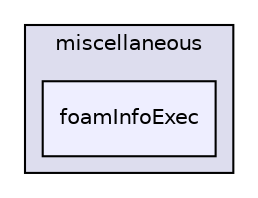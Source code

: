 digraph "applications/utilities/miscellaneous/foamInfoExec" {
  bgcolor=transparent;
  compound=true
  node [ fontsize="10", fontname="Helvetica"];
  edge [ labelfontsize="10", labelfontname="Helvetica"];
  subgraph clusterdir_3210494cbdf79b7f44b411965daadab0 {
    graph [ bgcolor="#ddddee", pencolor="black", label="miscellaneous" fontname="Helvetica", fontsize="10", URL="dir_3210494cbdf79b7f44b411965daadab0.html"]
  dir_292be267ffe6626011d4ce73921420b6 [shape=box, label="foamInfoExec", style="filled", fillcolor="#eeeeff", pencolor="black", URL="dir_292be267ffe6626011d4ce73921420b6.html"];
  }
}
